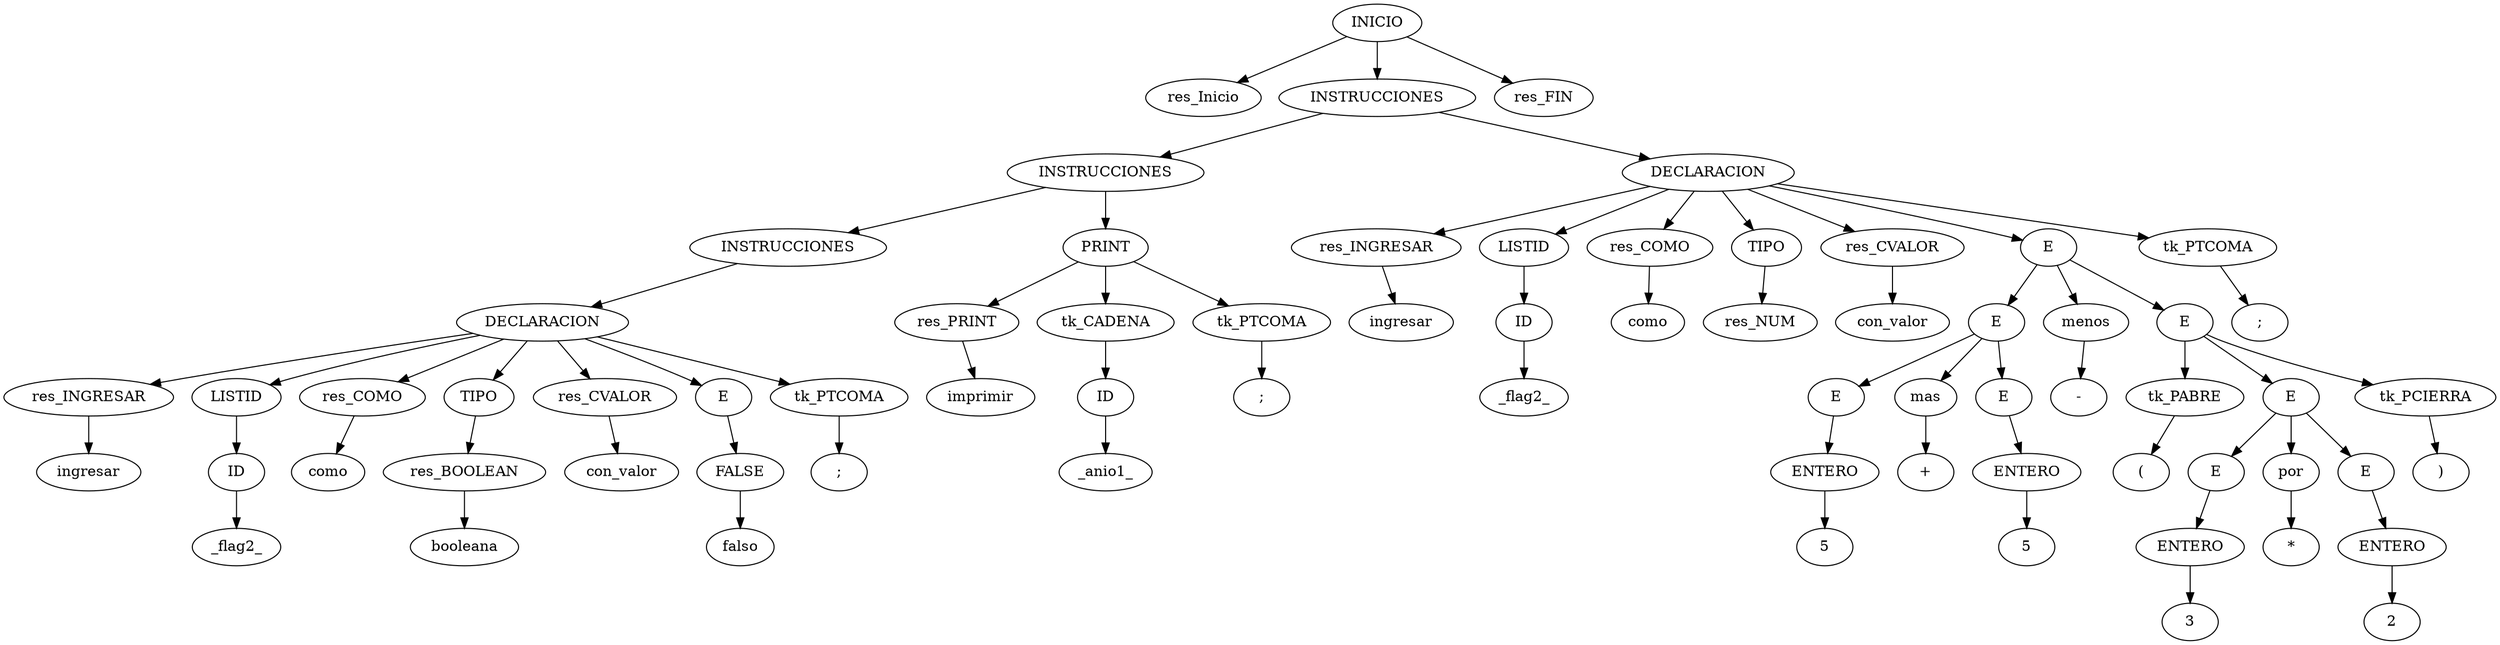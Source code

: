 digraph AST{

node0[label = "INICIO"];
node0 -> node00
node00[label = "res_Inicio"];
node0 -> node01
node01[label = "INSTRUCCIONES"];
node01 -> node010
node010[label = "INSTRUCCIONES"];
node010 -> node0100
node0100[label = "INSTRUCCIONES"];
node0100 -> node01000
node01000[label = "DECLARACION"];
node01000 -> node010000
node010000[label = "res_INGRESAR"];
node010000c[label = "ingresar"];
node010000 -> node010000c
node01000 -> node010001
node010001[label = "LISTID"];
node010001 -> node0100010
node0100010[label = "ID"];
node0100010c[label = "_flag2_"];
node0100010 -> node0100010c
node01000 -> node010002
node010002[label = "res_COMO"];
node010002c[label = "como"];
node010002 -> node010002c
node01000 -> node010003
node010003[label = "TIPO"];
node010003 -> node0100030
node0100030[label = "res_BOOLEAN"];
node0100030c[label = "booleana"];
node0100030 -> node0100030c
node01000 -> node010004
node010004[label = "res_CVALOR"];
node010004c[label = "con_valor"];
node010004 -> node010004c
node01000 -> node010005
node010005[label = "E"];
node010005 -> node0100050
node0100050[label = "FALSE"];
node0100050c[label = "falso"];
node0100050 -> node0100050c
node01000 -> node010006
node010006[label = "tk_PTCOMA"];
node010006c[label = ";"];
node010006 -> node010006c
node010 -> node0101
node0101[label = "PRINT"];
node0101 -> node01010
node01010[label = "res_PRINT"];
node01010c[label = "imprimir"];
node01010 -> node01010c
node0101 -> node01011
node01011[label = "tk_CADENA"];
node01011 -> node010110
node010110[label = "ID"];
node010110c[label = "_anio1_"];
node010110 -> node010110c
node0101 -> node01012
node01012[label = "tk_PTCOMA"];
node01012c[label = ";"];
node01012 -> node01012c
node01 -> node011
node011[label = "DECLARACION"];
node011 -> node0110
node0110[label = "res_INGRESAR"];
node0110c[label = "ingresar"];
node0110 -> node0110c
node011 -> node0111
node0111[label = "LISTID"];
node0111 -> node01110
node01110[label = "ID"];
node01110c[label = "_flag2_"];
node01110 -> node01110c
node011 -> node0112
node0112[label = "res_COMO"];
node0112c[label = "como"];
node0112 -> node0112c
node011 -> node0113
node0113[label = "TIPO"];
node0113 -> node01130
node01130[label = "res_NUM"];
node011 -> node0114
node0114[label = "res_CVALOR"];
node0114c[label = "con_valor"];
node0114 -> node0114c
node011 -> node0115
node0115[label = "E"];
node0115 -> node01150
node01150[label = "E"];
node01150 -> node011500
node011500[label = "E"];
node011500 -> node0115000
node0115000[label = "ENTERO"];
node0115000c[label = "5"];
node0115000 -> node0115000c
node01150 -> node011501
node011501[label = "mas"];
node011501c[label = "+"];
node011501 -> node011501c
node01150 -> node011502
node011502[label = "E"];
node011502 -> node0115020
node0115020[label = "ENTERO"];
node0115020c[label = "5"];
node0115020 -> node0115020c
node0115 -> node01151
node01151[label = "menos"];
node01151c[label = "-"];
node01151 -> node01151c
node0115 -> node01152
node01152[label = "E"];
node01152 -> node011520
node011520[label = "tk_PABRE"];
node011520c[label = "("];
node011520 -> node011520c
node01152 -> node011521
node011521[label = "E"];
node011521 -> node0115210
node0115210[label = "E"];
node0115210 -> node01152100
node01152100[label = "ENTERO"];
node01152100c[label = "3"];
node01152100 -> node01152100c
node011521 -> node0115211
node0115211[label = "por"];
node0115211c[label = "*"];
node0115211 -> node0115211c
node011521 -> node0115212
node0115212[label = "E"];
node0115212 -> node01152120
node01152120[label = "ENTERO"];
node01152120c[label = "2"];
node01152120 -> node01152120c
node01152 -> node011522
node011522[label = "tk_PCIERRA"];
node011522c[label = ")"];
node011522 -> node011522c
node011 -> node0116
node0116[label = "tk_PTCOMA"];
node0116c[label = ";"];
node0116 -> node0116c
node0 -> node02
node02[label = "res_FIN"];


}
